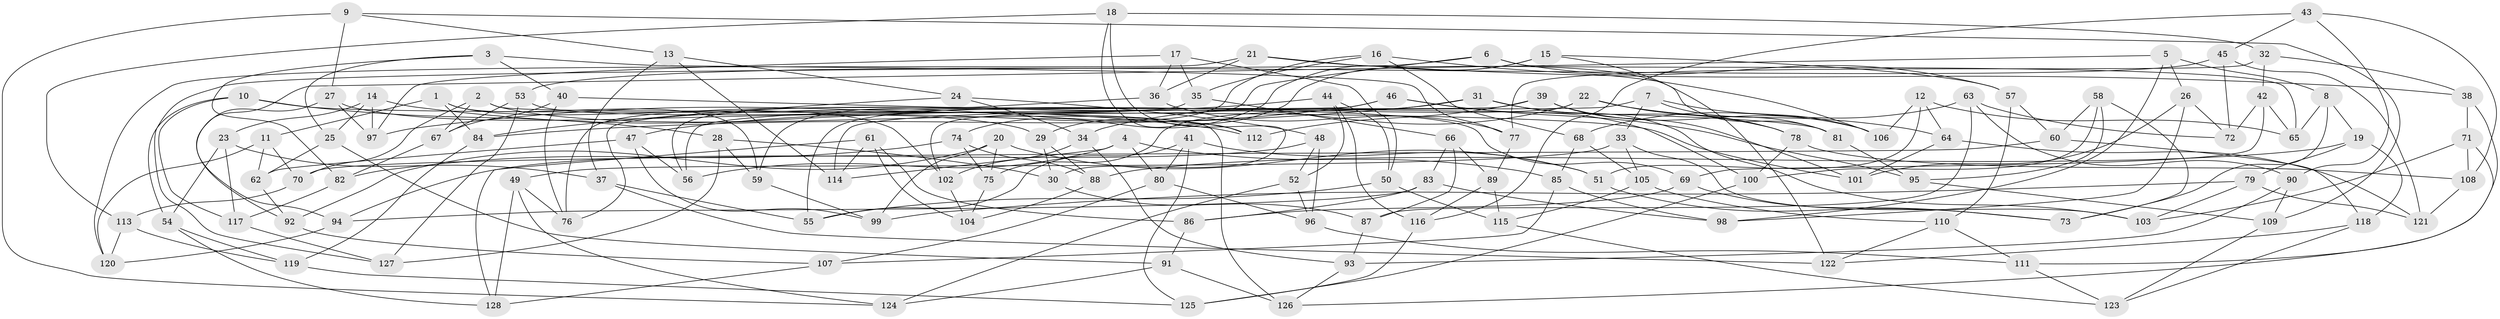 // coarse degree distribution, {6: 0.525, 5: 0.075, 4: 0.4}
// Generated by graph-tools (version 1.1) at 2025/52/02/27/25 19:52:35]
// undirected, 128 vertices, 256 edges
graph export_dot {
graph [start="1"]
  node [color=gray90,style=filled];
  1;
  2;
  3;
  4;
  5;
  6;
  7;
  8;
  9;
  10;
  11;
  12;
  13;
  14;
  15;
  16;
  17;
  18;
  19;
  20;
  21;
  22;
  23;
  24;
  25;
  26;
  27;
  28;
  29;
  30;
  31;
  32;
  33;
  34;
  35;
  36;
  37;
  38;
  39;
  40;
  41;
  42;
  43;
  44;
  45;
  46;
  47;
  48;
  49;
  50;
  51;
  52;
  53;
  54;
  55;
  56;
  57;
  58;
  59;
  60;
  61;
  62;
  63;
  64;
  65;
  66;
  67;
  68;
  69;
  70;
  71;
  72;
  73;
  74;
  75;
  76;
  77;
  78;
  79;
  80;
  81;
  82;
  83;
  84;
  85;
  86;
  87;
  88;
  89;
  90;
  91;
  92;
  93;
  94;
  95;
  96;
  97;
  98;
  99;
  100;
  101;
  102;
  103;
  104;
  105;
  106;
  107;
  108;
  109;
  110;
  111;
  112;
  113;
  114;
  115;
  116;
  117;
  118;
  119;
  120;
  121;
  122;
  123;
  124;
  125;
  126;
  127;
  128;
  1 -- 59;
  1 -- 11;
  1 -- 102;
  1 -- 84;
  2 -- 112;
  2 -- 67;
  2 -- 70;
  2 -- 126;
  3 -- 82;
  3 -- 40;
  3 -- 77;
  3 -- 25;
  4 -- 56;
  4 -- 80;
  4 -- 114;
  4 -- 85;
  5 -- 26;
  5 -- 94;
  5 -- 98;
  5 -- 8;
  6 -- 127;
  6 -- 102;
  6 -- 57;
  6 -- 65;
  7 -- 81;
  7 -- 33;
  7 -- 114;
  7 -- 106;
  8 -- 73;
  8 -- 19;
  8 -- 65;
  9 -- 27;
  9 -- 109;
  9 -- 124;
  9 -- 13;
  10 -- 54;
  10 -- 101;
  10 -- 28;
  10 -- 117;
  11 -- 62;
  11 -- 70;
  11 -- 120;
  12 -- 64;
  12 -- 65;
  12 -- 106;
  12 -- 51;
  13 -- 114;
  13 -- 24;
  13 -- 37;
  14 -- 112;
  14 -- 97;
  14 -- 23;
  14 -- 25;
  15 -- 122;
  15 -- 29;
  15 -- 74;
  15 -- 57;
  16 -- 59;
  16 -- 106;
  16 -- 35;
  16 -- 68;
  17 -- 50;
  17 -- 35;
  17 -- 36;
  17 -- 97;
  18 -- 30;
  18 -- 112;
  18 -- 32;
  18 -- 113;
  19 -- 79;
  19 -- 88;
  19 -- 118;
  20 -- 99;
  20 -- 51;
  20 -- 92;
  20 -- 75;
  21 -- 38;
  21 -- 81;
  21 -- 120;
  21 -- 36;
  22 -- 78;
  22 -- 64;
  22 -- 55;
  22 -- 34;
  23 -- 37;
  23 -- 54;
  23 -- 117;
  24 -- 34;
  24 -- 48;
  24 -- 84;
  25 -- 62;
  25 -- 91;
  26 -- 98;
  26 -- 72;
  26 -- 101;
  27 -- 29;
  27 -- 92;
  27 -- 97;
  28 -- 127;
  28 -- 59;
  28 -- 30;
  29 -- 30;
  29 -- 88;
  30 -- 87;
  31 -- 84;
  31 -- 103;
  31 -- 75;
  31 -- 78;
  32 -- 42;
  32 -- 38;
  32 -- 77;
  33 -- 103;
  33 -- 49;
  33 -- 105;
  34 -- 102;
  34 -- 93;
  35 -- 56;
  35 -- 66;
  36 -- 76;
  36 -- 77;
  37 -- 55;
  37 -- 122;
  38 -- 111;
  38 -- 71;
  39 -- 106;
  39 -- 101;
  39 -- 112;
  39 -- 56;
  40 -- 76;
  40 -- 67;
  40 -- 81;
  41 -- 80;
  41 -- 125;
  41 -- 51;
  41 -- 55;
  42 -- 65;
  42 -- 69;
  42 -- 72;
  43 -- 90;
  43 -- 108;
  43 -- 45;
  43 -- 116;
  44 -- 116;
  44 -- 97;
  44 -- 50;
  44 -- 52;
  45 -- 72;
  45 -- 121;
  45 -- 53;
  46 -- 95;
  46 -- 47;
  46 -- 76;
  46 -- 100;
  47 -- 62;
  47 -- 99;
  47 -- 56;
  48 -- 52;
  48 -- 96;
  48 -- 94;
  49 -- 124;
  49 -- 76;
  49 -- 128;
  50 -- 55;
  50 -- 115;
  51 -- 73;
  52 -- 96;
  52 -- 124;
  53 -- 69;
  53 -- 127;
  53 -- 67;
  54 -- 119;
  54 -- 128;
  57 -- 60;
  57 -- 110;
  58 -- 95;
  58 -- 60;
  58 -- 73;
  58 -- 100;
  59 -- 99;
  60 -- 70;
  60 -- 118;
  61 -- 104;
  61 -- 86;
  61 -- 128;
  61 -- 114;
  62 -- 92;
  63 -- 72;
  63 -- 90;
  63 -- 87;
  63 -- 68;
  64 -- 121;
  64 -- 101;
  66 -- 89;
  66 -- 87;
  66 -- 83;
  67 -- 82;
  68 -- 85;
  68 -- 105;
  69 -- 86;
  69 -- 73;
  70 -- 113;
  71 -- 108;
  71 -- 126;
  71 -- 103;
  74 -- 75;
  74 -- 82;
  74 -- 88;
  75 -- 104;
  77 -- 89;
  78 -- 100;
  78 -- 108;
  79 -- 121;
  79 -- 99;
  79 -- 103;
  80 -- 107;
  80 -- 96;
  81 -- 95;
  82 -- 117;
  83 -- 86;
  83 -- 98;
  83 -- 94;
  84 -- 119;
  85 -- 107;
  85 -- 98;
  86 -- 91;
  87 -- 93;
  88 -- 104;
  89 -- 116;
  89 -- 115;
  90 -- 109;
  90 -- 93;
  91 -- 126;
  91 -- 124;
  92 -- 107;
  93 -- 126;
  94 -- 120;
  95 -- 109;
  96 -- 111;
  100 -- 125;
  102 -- 104;
  105 -- 110;
  105 -- 115;
  107 -- 128;
  108 -- 121;
  109 -- 123;
  110 -- 111;
  110 -- 122;
  111 -- 123;
  113 -- 119;
  113 -- 120;
  115 -- 123;
  116 -- 125;
  117 -- 127;
  118 -- 123;
  118 -- 122;
  119 -- 125;
}
